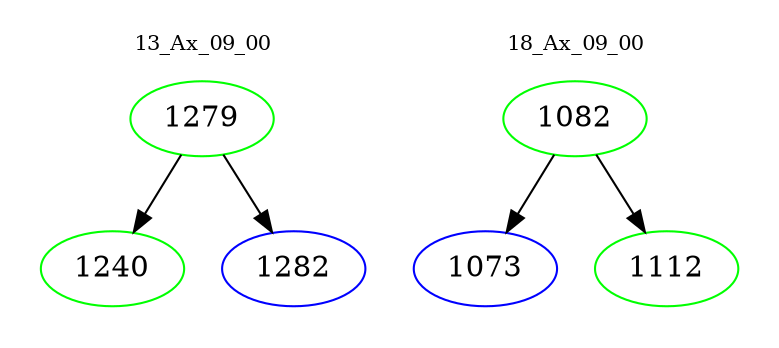 digraph{
subgraph cluster_0 {
color = white
label = "13_Ax_09_00";
fontsize=10;
T0_1279 [label="1279", color="green"]
T0_1279 -> T0_1240 [color="black"]
T0_1240 [label="1240", color="green"]
T0_1279 -> T0_1282 [color="black"]
T0_1282 [label="1282", color="blue"]
}
subgraph cluster_1 {
color = white
label = "18_Ax_09_00";
fontsize=10;
T1_1082 [label="1082", color="green"]
T1_1082 -> T1_1073 [color="black"]
T1_1073 [label="1073", color="blue"]
T1_1082 -> T1_1112 [color="black"]
T1_1112 [label="1112", color="green"]
}
}
